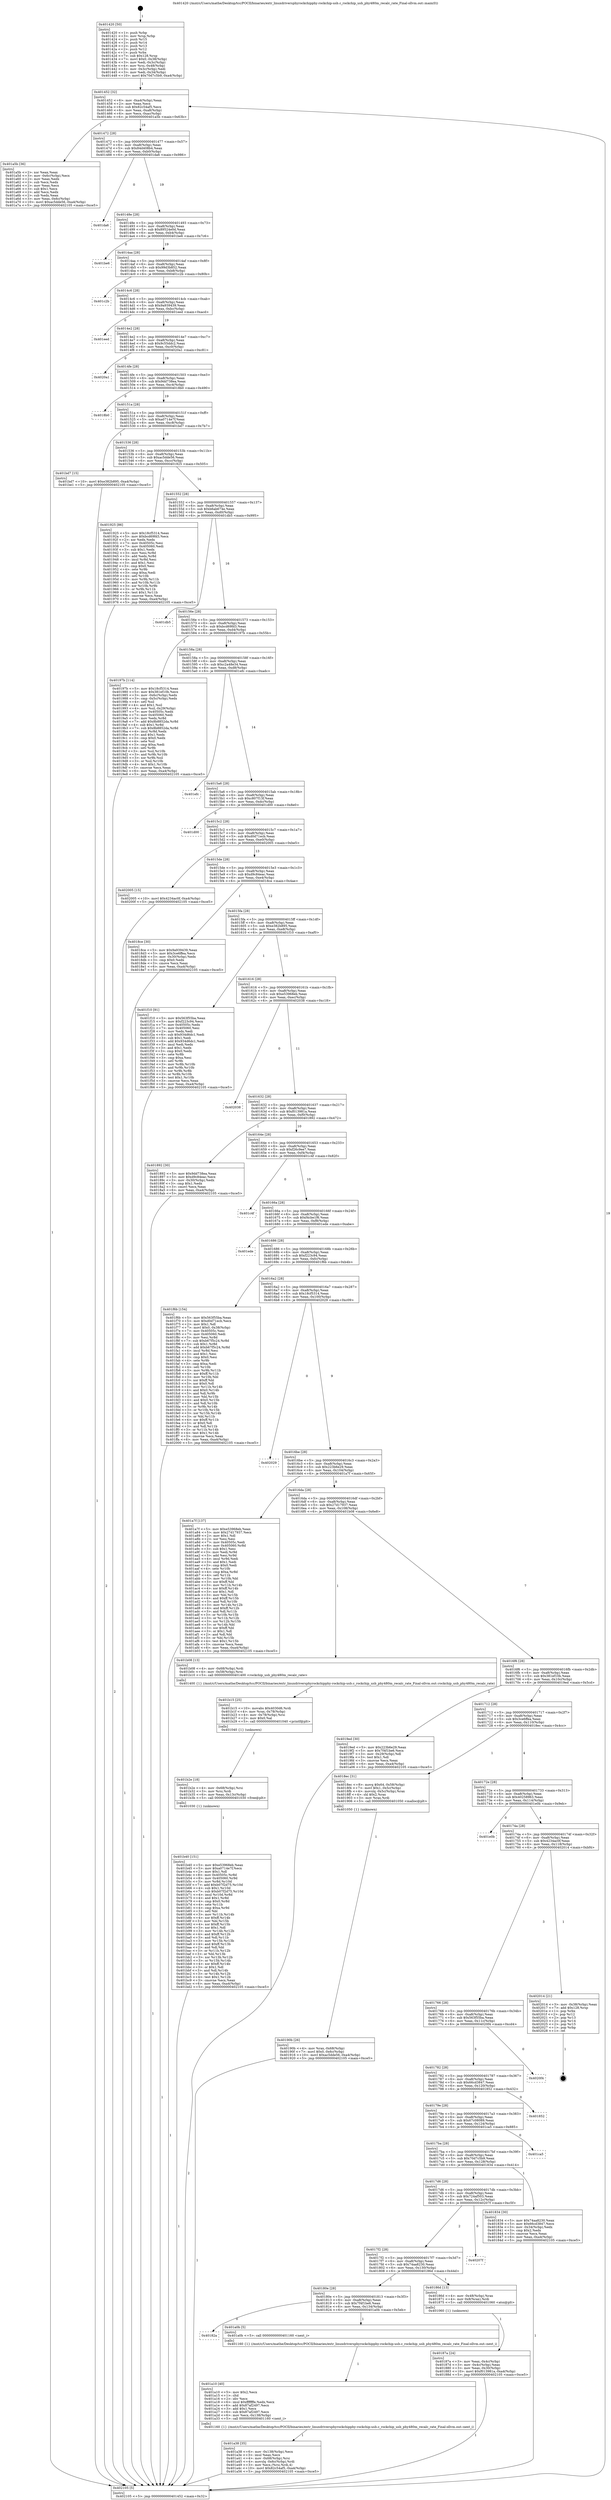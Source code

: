 digraph "0x401420" {
  label = "0x401420 (/mnt/c/Users/mathe/Desktop/tcc/POCII/binaries/extr_linuxdriversphyrockchipphy-rockchip-usb.c_rockchip_usb_phy480m_recalc_rate_Final-ollvm.out::main(0))"
  labelloc = "t"
  node[shape=record]

  Entry [label="",width=0.3,height=0.3,shape=circle,fillcolor=black,style=filled]
  "0x401452" [label="{
     0x401452 [32]\l
     | [instrs]\l
     &nbsp;&nbsp;0x401452 \<+6\>: mov -0xa4(%rbp),%eax\l
     &nbsp;&nbsp;0x401458 \<+2\>: mov %eax,%ecx\l
     &nbsp;&nbsp;0x40145a \<+6\>: sub $0x82c54af5,%ecx\l
     &nbsp;&nbsp;0x401460 \<+6\>: mov %eax,-0xa8(%rbp)\l
     &nbsp;&nbsp;0x401466 \<+6\>: mov %ecx,-0xac(%rbp)\l
     &nbsp;&nbsp;0x40146c \<+6\>: je 0000000000401a5b \<main+0x63b\>\l
  }"]
  "0x401a5b" [label="{
     0x401a5b [36]\l
     | [instrs]\l
     &nbsp;&nbsp;0x401a5b \<+2\>: xor %eax,%eax\l
     &nbsp;&nbsp;0x401a5d \<+3\>: mov -0x6c(%rbp),%ecx\l
     &nbsp;&nbsp;0x401a60 \<+2\>: mov %eax,%edx\l
     &nbsp;&nbsp;0x401a62 \<+2\>: sub %ecx,%edx\l
     &nbsp;&nbsp;0x401a64 \<+2\>: mov %eax,%ecx\l
     &nbsp;&nbsp;0x401a66 \<+3\>: sub $0x1,%ecx\l
     &nbsp;&nbsp;0x401a69 \<+2\>: add %ecx,%edx\l
     &nbsp;&nbsp;0x401a6b \<+2\>: sub %edx,%eax\l
     &nbsp;&nbsp;0x401a6d \<+3\>: mov %eax,-0x6c(%rbp)\l
     &nbsp;&nbsp;0x401a70 \<+10\>: movl $0xac5dde56,-0xa4(%rbp)\l
     &nbsp;&nbsp;0x401a7a \<+5\>: jmp 0000000000402105 \<main+0xce5\>\l
  }"]
  "0x401472" [label="{
     0x401472 [28]\l
     | [instrs]\l
     &nbsp;&nbsp;0x401472 \<+5\>: jmp 0000000000401477 \<main+0x57\>\l
     &nbsp;&nbsp;0x401477 \<+6\>: mov -0xa8(%rbp),%eax\l
     &nbsp;&nbsp;0x40147d \<+5\>: sub $0x84d408b4,%eax\l
     &nbsp;&nbsp;0x401482 \<+6\>: mov %eax,-0xb0(%rbp)\l
     &nbsp;&nbsp;0x401488 \<+6\>: je 0000000000401da6 \<main+0x986\>\l
  }"]
  Exit [label="",width=0.3,height=0.3,shape=circle,fillcolor=black,style=filled,peripheries=2]
  "0x401da6" [label="{
     0x401da6\l
  }", style=dashed]
  "0x40148e" [label="{
     0x40148e [28]\l
     | [instrs]\l
     &nbsp;&nbsp;0x40148e \<+5\>: jmp 0000000000401493 \<main+0x73\>\l
     &nbsp;&nbsp;0x401493 \<+6\>: mov -0xa8(%rbp),%eax\l
     &nbsp;&nbsp;0x401499 \<+5\>: sub $0x89524e0d,%eax\l
     &nbsp;&nbsp;0x40149e \<+6\>: mov %eax,-0xb4(%rbp)\l
     &nbsp;&nbsp;0x4014a4 \<+6\>: je 0000000000401be6 \<main+0x7c6\>\l
  }"]
  "0x401b40" [label="{
     0x401b40 [151]\l
     | [instrs]\l
     &nbsp;&nbsp;0x401b40 \<+5\>: mov $0xe53968eb,%eax\l
     &nbsp;&nbsp;0x401b45 \<+5\>: mov $0xa0714e7f,%ecx\l
     &nbsp;&nbsp;0x401b4a \<+2\>: mov $0x1,%dl\l
     &nbsp;&nbsp;0x401b4c \<+8\>: mov 0x40505c,%r8d\l
     &nbsp;&nbsp;0x401b54 \<+8\>: mov 0x405060,%r9d\l
     &nbsp;&nbsp;0x401b5c \<+3\>: mov %r8d,%r10d\l
     &nbsp;&nbsp;0x401b5f \<+7\>: add $0xb07f2d75,%r10d\l
     &nbsp;&nbsp;0x401b66 \<+4\>: sub $0x1,%r10d\l
     &nbsp;&nbsp;0x401b6a \<+7\>: sub $0xb07f2d75,%r10d\l
     &nbsp;&nbsp;0x401b71 \<+4\>: imul %r10d,%r8d\l
     &nbsp;&nbsp;0x401b75 \<+4\>: and $0x1,%r8d\l
     &nbsp;&nbsp;0x401b79 \<+4\>: cmp $0x0,%r8d\l
     &nbsp;&nbsp;0x401b7d \<+4\>: sete %r11b\l
     &nbsp;&nbsp;0x401b81 \<+4\>: cmp $0xa,%r9d\l
     &nbsp;&nbsp;0x401b85 \<+3\>: setl %bl\l
     &nbsp;&nbsp;0x401b88 \<+3\>: mov %r11b,%r14b\l
     &nbsp;&nbsp;0x401b8b \<+4\>: xor $0xff,%r14b\l
     &nbsp;&nbsp;0x401b8f \<+3\>: mov %bl,%r15b\l
     &nbsp;&nbsp;0x401b92 \<+4\>: xor $0xff,%r15b\l
     &nbsp;&nbsp;0x401b96 \<+3\>: xor $0x1,%dl\l
     &nbsp;&nbsp;0x401b99 \<+3\>: mov %r14b,%r12b\l
     &nbsp;&nbsp;0x401b9c \<+4\>: and $0xff,%r12b\l
     &nbsp;&nbsp;0x401ba0 \<+3\>: and %dl,%r11b\l
     &nbsp;&nbsp;0x401ba3 \<+3\>: mov %r15b,%r13b\l
     &nbsp;&nbsp;0x401ba6 \<+4\>: and $0xff,%r13b\l
     &nbsp;&nbsp;0x401baa \<+2\>: and %dl,%bl\l
     &nbsp;&nbsp;0x401bac \<+3\>: or %r11b,%r12b\l
     &nbsp;&nbsp;0x401baf \<+3\>: or %bl,%r13b\l
     &nbsp;&nbsp;0x401bb2 \<+3\>: xor %r13b,%r12b\l
     &nbsp;&nbsp;0x401bb5 \<+3\>: or %r15b,%r14b\l
     &nbsp;&nbsp;0x401bb8 \<+4\>: xor $0xff,%r14b\l
     &nbsp;&nbsp;0x401bbc \<+3\>: or $0x1,%dl\l
     &nbsp;&nbsp;0x401bbf \<+3\>: and %dl,%r14b\l
     &nbsp;&nbsp;0x401bc2 \<+3\>: or %r14b,%r12b\l
     &nbsp;&nbsp;0x401bc5 \<+4\>: test $0x1,%r12b\l
     &nbsp;&nbsp;0x401bc9 \<+3\>: cmovne %ecx,%eax\l
     &nbsp;&nbsp;0x401bcc \<+6\>: mov %eax,-0xa4(%rbp)\l
     &nbsp;&nbsp;0x401bd2 \<+5\>: jmp 0000000000402105 \<main+0xce5\>\l
  }"]
  "0x401be6" [label="{
     0x401be6\l
  }", style=dashed]
  "0x4014aa" [label="{
     0x4014aa [28]\l
     | [instrs]\l
     &nbsp;&nbsp;0x4014aa \<+5\>: jmp 00000000004014af \<main+0x8f\>\l
     &nbsp;&nbsp;0x4014af \<+6\>: mov -0xa8(%rbp),%eax\l
     &nbsp;&nbsp;0x4014b5 \<+5\>: sub $0x99d3b852,%eax\l
     &nbsp;&nbsp;0x4014ba \<+6\>: mov %eax,-0xb8(%rbp)\l
     &nbsp;&nbsp;0x4014c0 \<+6\>: je 0000000000401c2b \<main+0x80b\>\l
  }"]
  "0x401b2e" [label="{
     0x401b2e [18]\l
     | [instrs]\l
     &nbsp;&nbsp;0x401b2e \<+4\>: mov -0x68(%rbp),%rsi\l
     &nbsp;&nbsp;0x401b32 \<+3\>: mov %rsi,%rdi\l
     &nbsp;&nbsp;0x401b35 \<+6\>: mov %eax,-0x13c(%rbp)\l
     &nbsp;&nbsp;0x401b3b \<+5\>: call 0000000000401030 \<free@plt\>\l
     | [calls]\l
     &nbsp;&nbsp;0x401030 \{1\} (unknown)\l
  }"]
  "0x401c2b" [label="{
     0x401c2b\l
  }", style=dashed]
  "0x4014c6" [label="{
     0x4014c6 [28]\l
     | [instrs]\l
     &nbsp;&nbsp;0x4014c6 \<+5\>: jmp 00000000004014cb \<main+0xab\>\l
     &nbsp;&nbsp;0x4014cb \<+6\>: mov -0xa8(%rbp),%eax\l
     &nbsp;&nbsp;0x4014d1 \<+5\>: sub $0x9a939439,%eax\l
     &nbsp;&nbsp;0x4014d6 \<+6\>: mov %eax,-0xbc(%rbp)\l
     &nbsp;&nbsp;0x4014dc \<+6\>: je 0000000000401eed \<main+0xacd\>\l
  }"]
  "0x401b15" [label="{
     0x401b15 [25]\l
     | [instrs]\l
     &nbsp;&nbsp;0x401b15 \<+10\>: movabs $0x4030d6,%rdi\l
     &nbsp;&nbsp;0x401b1f \<+4\>: mov %rax,-0x78(%rbp)\l
     &nbsp;&nbsp;0x401b23 \<+4\>: mov -0x78(%rbp),%rsi\l
     &nbsp;&nbsp;0x401b27 \<+2\>: mov $0x0,%al\l
     &nbsp;&nbsp;0x401b29 \<+5\>: call 0000000000401040 \<printf@plt\>\l
     | [calls]\l
     &nbsp;&nbsp;0x401040 \{1\} (unknown)\l
  }"]
  "0x401eed" [label="{
     0x401eed\l
  }", style=dashed]
  "0x4014e2" [label="{
     0x4014e2 [28]\l
     | [instrs]\l
     &nbsp;&nbsp;0x4014e2 \<+5\>: jmp 00000000004014e7 \<main+0xc7\>\l
     &nbsp;&nbsp;0x4014e7 \<+6\>: mov -0xa8(%rbp),%eax\l
     &nbsp;&nbsp;0x4014ed \<+5\>: sub $0x9c55ddc2,%eax\l
     &nbsp;&nbsp;0x4014f2 \<+6\>: mov %eax,-0xc0(%rbp)\l
     &nbsp;&nbsp;0x4014f8 \<+6\>: je 00000000004020a1 \<main+0xc81\>\l
  }"]
  "0x401a38" [label="{
     0x401a38 [35]\l
     | [instrs]\l
     &nbsp;&nbsp;0x401a38 \<+6\>: mov -0x138(%rbp),%ecx\l
     &nbsp;&nbsp;0x401a3e \<+3\>: imul %eax,%ecx\l
     &nbsp;&nbsp;0x401a41 \<+4\>: mov -0x68(%rbp),%rsi\l
     &nbsp;&nbsp;0x401a45 \<+4\>: movslq -0x6c(%rbp),%rdi\l
     &nbsp;&nbsp;0x401a49 \<+3\>: mov %ecx,(%rsi,%rdi,4)\l
     &nbsp;&nbsp;0x401a4c \<+10\>: movl $0x82c54af5,-0xa4(%rbp)\l
     &nbsp;&nbsp;0x401a56 \<+5\>: jmp 0000000000402105 \<main+0xce5\>\l
  }"]
  "0x4020a1" [label="{
     0x4020a1\l
  }", style=dashed]
  "0x4014fe" [label="{
     0x4014fe [28]\l
     | [instrs]\l
     &nbsp;&nbsp;0x4014fe \<+5\>: jmp 0000000000401503 \<main+0xe3\>\l
     &nbsp;&nbsp;0x401503 \<+6\>: mov -0xa8(%rbp),%eax\l
     &nbsp;&nbsp;0x401509 \<+5\>: sub $0x9dd738ea,%eax\l
     &nbsp;&nbsp;0x40150e \<+6\>: mov %eax,-0xc4(%rbp)\l
     &nbsp;&nbsp;0x401514 \<+6\>: je 00000000004018b0 \<main+0x490\>\l
  }"]
  "0x401a10" [label="{
     0x401a10 [40]\l
     | [instrs]\l
     &nbsp;&nbsp;0x401a10 \<+5\>: mov $0x2,%ecx\l
     &nbsp;&nbsp;0x401a15 \<+1\>: cltd\l
     &nbsp;&nbsp;0x401a16 \<+2\>: idiv %ecx\l
     &nbsp;&nbsp;0x401a18 \<+6\>: imul $0xfffffffe,%edx,%ecx\l
     &nbsp;&nbsp;0x401a1e \<+6\>: add $0x87af2497,%ecx\l
     &nbsp;&nbsp;0x401a24 \<+3\>: add $0x1,%ecx\l
     &nbsp;&nbsp;0x401a27 \<+6\>: sub $0x87af2497,%ecx\l
     &nbsp;&nbsp;0x401a2d \<+6\>: mov %ecx,-0x138(%rbp)\l
     &nbsp;&nbsp;0x401a33 \<+5\>: call 0000000000401160 \<next_i\>\l
     | [calls]\l
     &nbsp;&nbsp;0x401160 \{1\} (/mnt/c/Users/mathe/Desktop/tcc/POCII/binaries/extr_linuxdriversphyrockchipphy-rockchip-usb.c_rockchip_usb_phy480m_recalc_rate_Final-ollvm.out::next_i)\l
  }"]
  "0x4018b0" [label="{
     0x4018b0\l
  }", style=dashed]
  "0x40151a" [label="{
     0x40151a [28]\l
     | [instrs]\l
     &nbsp;&nbsp;0x40151a \<+5\>: jmp 000000000040151f \<main+0xff\>\l
     &nbsp;&nbsp;0x40151f \<+6\>: mov -0xa8(%rbp),%eax\l
     &nbsp;&nbsp;0x401525 \<+5\>: sub $0xa0714e7f,%eax\l
     &nbsp;&nbsp;0x40152a \<+6\>: mov %eax,-0xc8(%rbp)\l
     &nbsp;&nbsp;0x401530 \<+6\>: je 0000000000401bd7 \<main+0x7b7\>\l
  }"]
  "0x40182a" [label="{
     0x40182a\l
  }", style=dashed]
  "0x401bd7" [label="{
     0x401bd7 [15]\l
     | [instrs]\l
     &nbsp;&nbsp;0x401bd7 \<+10\>: movl $0xe382b895,-0xa4(%rbp)\l
     &nbsp;&nbsp;0x401be1 \<+5\>: jmp 0000000000402105 \<main+0xce5\>\l
  }"]
  "0x401536" [label="{
     0x401536 [28]\l
     | [instrs]\l
     &nbsp;&nbsp;0x401536 \<+5\>: jmp 000000000040153b \<main+0x11b\>\l
     &nbsp;&nbsp;0x40153b \<+6\>: mov -0xa8(%rbp),%eax\l
     &nbsp;&nbsp;0x401541 \<+5\>: sub $0xac5dde56,%eax\l
     &nbsp;&nbsp;0x401546 \<+6\>: mov %eax,-0xcc(%rbp)\l
     &nbsp;&nbsp;0x40154c \<+6\>: je 0000000000401925 \<main+0x505\>\l
  }"]
  "0x401a0b" [label="{
     0x401a0b [5]\l
     | [instrs]\l
     &nbsp;&nbsp;0x401a0b \<+5\>: call 0000000000401160 \<next_i\>\l
     | [calls]\l
     &nbsp;&nbsp;0x401160 \{1\} (/mnt/c/Users/mathe/Desktop/tcc/POCII/binaries/extr_linuxdriversphyrockchipphy-rockchip-usb.c_rockchip_usb_phy480m_recalc_rate_Final-ollvm.out::next_i)\l
  }"]
  "0x401925" [label="{
     0x401925 [86]\l
     | [instrs]\l
     &nbsp;&nbsp;0x401925 \<+5\>: mov $0x18cf5314,%eax\l
     &nbsp;&nbsp;0x40192a \<+5\>: mov $0xbcd69fd3,%ecx\l
     &nbsp;&nbsp;0x40192f \<+2\>: xor %edx,%edx\l
     &nbsp;&nbsp;0x401931 \<+7\>: mov 0x40505c,%esi\l
     &nbsp;&nbsp;0x401938 \<+7\>: mov 0x405060,%edi\l
     &nbsp;&nbsp;0x40193f \<+3\>: sub $0x1,%edx\l
     &nbsp;&nbsp;0x401942 \<+3\>: mov %esi,%r8d\l
     &nbsp;&nbsp;0x401945 \<+3\>: add %edx,%r8d\l
     &nbsp;&nbsp;0x401948 \<+4\>: imul %r8d,%esi\l
     &nbsp;&nbsp;0x40194c \<+3\>: and $0x1,%esi\l
     &nbsp;&nbsp;0x40194f \<+3\>: cmp $0x0,%esi\l
     &nbsp;&nbsp;0x401952 \<+4\>: sete %r9b\l
     &nbsp;&nbsp;0x401956 \<+3\>: cmp $0xa,%edi\l
     &nbsp;&nbsp;0x401959 \<+4\>: setl %r10b\l
     &nbsp;&nbsp;0x40195d \<+3\>: mov %r9b,%r11b\l
     &nbsp;&nbsp;0x401960 \<+3\>: and %r10b,%r11b\l
     &nbsp;&nbsp;0x401963 \<+3\>: xor %r10b,%r9b\l
     &nbsp;&nbsp;0x401966 \<+3\>: or %r9b,%r11b\l
     &nbsp;&nbsp;0x401969 \<+4\>: test $0x1,%r11b\l
     &nbsp;&nbsp;0x40196d \<+3\>: cmovne %ecx,%eax\l
     &nbsp;&nbsp;0x401970 \<+6\>: mov %eax,-0xa4(%rbp)\l
     &nbsp;&nbsp;0x401976 \<+5\>: jmp 0000000000402105 \<main+0xce5\>\l
  }"]
  "0x401552" [label="{
     0x401552 [28]\l
     | [instrs]\l
     &nbsp;&nbsp;0x401552 \<+5\>: jmp 0000000000401557 \<main+0x137\>\l
     &nbsp;&nbsp;0x401557 \<+6\>: mov -0xa8(%rbp),%eax\l
     &nbsp;&nbsp;0x40155d \<+5\>: sub $0xb6ab674e,%eax\l
     &nbsp;&nbsp;0x401562 \<+6\>: mov %eax,-0xd0(%rbp)\l
     &nbsp;&nbsp;0x401568 \<+6\>: je 0000000000401db5 \<main+0x995\>\l
  }"]
  "0x40190b" [label="{
     0x40190b [26]\l
     | [instrs]\l
     &nbsp;&nbsp;0x40190b \<+4\>: mov %rax,-0x68(%rbp)\l
     &nbsp;&nbsp;0x40190f \<+7\>: movl $0x0,-0x6c(%rbp)\l
     &nbsp;&nbsp;0x401916 \<+10\>: movl $0xac5dde56,-0xa4(%rbp)\l
     &nbsp;&nbsp;0x401920 \<+5\>: jmp 0000000000402105 \<main+0xce5\>\l
  }"]
  "0x401db5" [label="{
     0x401db5\l
  }", style=dashed]
  "0x40156e" [label="{
     0x40156e [28]\l
     | [instrs]\l
     &nbsp;&nbsp;0x40156e \<+5\>: jmp 0000000000401573 \<main+0x153\>\l
     &nbsp;&nbsp;0x401573 \<+6\>: mov -0xa8(%rbp),%eax\l
     &nbsp;&nbsp;0x401579 \<+5\>: sub $0xbcd69fd3,%eax\l
     &nbsp;&nbsp;0x40157e \<+6\>: mov %eax,-0xd4(%rbp)\l
     &nbsp;&nbsp;0x401584 \<+6\>: je 000000000040197b \<main+0x55b\>\l
  }"]
  "0x40187a" [label="{
     0x40187a [24]\l
     | [instrs]\l
     &nbsp;&nbsp;0x40187a \<+3\>: mov %eax,-0x4c(%rbp)\l
     &nbsp;&nbsp;0x40187d \<+3\>: mov -0x4c(%rbp),%eax\l
     &nbsp;&nbsp;0x401880 \<+3\>: mov %eax,-0x30(%rbp)\l
     &nbsp;&nbsp;0x401883 \<+10\>: movl $0xf013981a,-0xa4(%rbp)\l
     &nbsp;&nbsp;0x40188d \<+5\>: jmp 0000000000402105 \<main+0xce5\>\l
  }"]
  "0x40197b" [label="{
     0x40197b [114]\l
     | [instrs]\l
     &nbsp;&nbsp;0x40197b \<+5\>: mov $0x18cf5314,%eax\l
     &nbsp;&nbsp;0x401980 \<+5\>: mov $0x381ef10b,%ecx\l
     &nbsp;&nbsp;0x401985 \<+3\>: mov -0x6c(%rbp),%edx\l
     &nbsp;&nbsp;0x401988 \<+3\>: cmp -0x5c(%rbp),%edx\l
     &nbsp;&nbsp;0x40198b \<+4\>: setl %sil\l
     &nbsp;&nbsp;0x40198f \<+4\>: and $0x1,%sil\l
     &nbsp;&nbsp;0x401993 \<+4\>: mov %sil,-0x29(%rbp)\l
     &nbsp;&nbsp;0x401997 \<+7\>: mov 0x40505c,%edx\l
     &nbsp;&nbsp;0x40199e \<+7\>: mov 0x405060,%edi\l
     &nbsp;&nbsp;0x4019a5 \<+3\>: mov %edx,%r8d\l
     &nbsp;&nbsp;0x4019a8 \<+7\>: add $0x8b8852da,%r8d\l
     &nbsp;&nbsp;0x4019af \<+4\>: sub $0x1,%r8d\l
     &nbsp;&nbsp;0x4019b3 \<+7\>: sub $0x8b8852da,%r8d\l
     &nbsp;&nbsp;0x4019ba \<+4\>: imul %r8d,%edx\l
     &nbsp;&nbsp;0x4019be \<+3\>: and $0x1,%edx\l
     &nbsp;&nbsp;0x4019c1 \<+3\>: cmp $0x0,%edx\l
     &nbsp;&nbsp;0x4019c4 \<+4\>: sete %sil\l
     &nbsp;&nbsp;0x4019c8 \<+3\>: cmp $0xa,%edi\l
     &nbsp;&nbsp;0x4019cb \<+4\>: setl %r9b\l
     &nbsp;&nbsp;0x4019cf \<+3\>: mov %sil,%r10b\l
     &nbsp;&nbsp;0x4019d2 \<+3\>: and %r9b,%r10b\l
     &nbsp;&nbsp;0x4019d5 \<+3\>: xor %r9b,%sil\l
     &nbsp;&nbsp;0x4019d8 \<+3\>: or %sil,%r10b\l
     &nbsp;&nbsp;0x4019db \<+4\>: test $0x1,%r10b\l
     &nbsp;&nbsp;0x4019df \<+3\>: cmovne %ecx,%eax\l
     &nbsp;&nbsp;0x4019e2 \<+6\>: mov %eax,-0xa4(%rbp)\l
     &nbsp;&nbsp;0x4019e8 \<+5\>: jmp 0000000000402105 \<main+0xce5\>\l
  }"]
  "0x40158a" [label="{
     0x40158a [28]\l
     | [instrs]\l
     &nbsp;&nbsp;0x40158a \<+5\>: jmp 000000000040158f \<main+0x16f\>\l
     &nbsp;&nbsp;0x40158f \<+6\>: mov -0xa8(%rbp),%eax\l
     &nbsp;&nbsp;0x401595 \<+5\>: sub $0xc2a48e34,%eax\l
     &nbsp;&nbsp;0x40159a \<+6\>: mov %eax,-0xd8(%rbp)\l
     &nbsp;&nbsp;0x4015a0 \<+6\>: je 0000000000401efc \<main+0xadc\>\l
  }"]
  "0x40180e" [label="{
     0x40180e [28]\l
     | [instrs]\l
     &nbsp;&nbsp;0x40180e \<+5\>: jmp 0000000000401813 \<main+0x3f3\>\l
     &nbsp;&nbsp;0x401813 \<+6\>: mov -0xa8(%rbp),%eax\l
     &nbsp;&nbsp;0x401819 \<+5\>: sub $0x7f4f1be6,%eax\l
     &nbsp;&nbsp;0x40181e \<+6\>: mov %eax,-0x134(%rbp)\l
     &nbsp;&nbsp;0x401824 \<+6\>: je 0000000000401a0b \<main+0x5eb\>\l
  }"]
  "0x401efc" [label="{
     0x401efc\l
  }", style=dashed]
  "0x4015a6" [label="{
     0x4015a6 [28]\l
     | [instrs]\l
     &nbsp;&nbsp;0x4015a6 \<+5\>: jmp 00000000004015ab \<main+0x18b\>\l
     &nbsp;&nbsp;0x4015ab \<+6\>: mov -0xa8(%rbp),%eax\l
     &nbsp;&nbsp;0x4015b1 \<+5\>: sub $0xc807f13f,%eax\l
     &nbsp;&nbsp;0x4015b6 \<+6\>: mov %eax,-0xdc(%rbp)\l
     &nbsp;&nbsp;0x4015bc \<+6\>: je 0000000000401d00 \<main+0x8e0\>\l
  }"]
  "0x40186d" [label="{
     0x40186d [13]\l
     | [instrs]\l
     &nbsp;&nbsp;0x40186d \<+4\>: mov -0x48(%rbp),%rax\l
     &nbsp;&nbsp;0x401871 \<+4\>: mov 0x8(%rax),%rdi\l
     &nbsp;&nbsp;0x401875 \<+5\>: call 0000000000401060 \<atoi@plt\>\l
     | [calls]\l
     &nbsp;&nbsp;0x401060 \{1\} (unknown)\l
  }"]
  "0x401d00" [label="{
     0x401d00\l
  }", style=dashed]
  "0x4015c2" [label="{
     0x4015c2 [28]\l
     | [instrs]\l
     &nbsp;&nbsp;0x4015c2 \<+5\>: jmp 00000000004015c7 \<main+0x1a7\>\l
     &nbsp;&nbsp;0x4015c7 \<+6\>: mov -0xa8(%rbp),%eax\l
     &nbsp;&nbsp;0x4015cd \<+5\>: sub $0xd0d71ecb,%eax\l
     &nbsp;&nbsp;0x4015d2 \<+6\>: mov %eax,-0xe0(%rbp)\l
     &nbsp;&nbsp;0x4015d8 \<+6\>: je 0000000000402005 \<main+0xbe5\>\l
  }"]
  "0x4017f2" [label="{
     0x4017f2 [28]\l
     | [instrs]\l
     &nbsp;&nbsp;0x4017f2 \<+5\>: jmp 00000000004017f7 \<main+0x3d7\>\l
     &nbsp;&nbsp;0x4017f7 \<+6\>: mov -0xa8(%rbp),%eax\l
     &nbsp;&nbsp;0x4017fd \<+5\>: sub $0x74aa8230,%eax\l
     &nbsp;&nbsp;0x401802 \<+6\>: mov %eax,-0x130(%rbp)\l
     &nbsp;&nbsp;0x401808 \<+6\>: je 000000000040186d \<main+0x44d\>\l
  }"]
  "0x402005" [label="{
     0x402005 [15]\l
     | [instrs]\l
     &nbsp;&nbsp;0x402005 \<+10\>: movl $0x4234ac0f,-0xa4(%rbp)\l
     &nbsp;&nbsp;0x40200f \<+5\>: jmp 0000000000402105 \<main+0xce5\>\l
  }"]
  "0x4015de" [label="{
     0x4015de [28]\l
     | [instrs]\l
     &nbsp;&nbsp;0x4015de \<+5\>: jmp 00000000004015e3 \<main+0x1c3\>\l
     &nbsp;&nbsp;0x4015e3 \<+6\>: mov -0xa8(%rbp),%eax\l
     &nbsp;&nbsp;0x4015e9 \<+5\>: sub $0xd9c84eac,%eax\l
     &nbsp;&nbsp;0x4015ee \<+6\>: mov %eax,-0xe4(%rbp)\l
     &nbsp;&nbsp;0x4015f4 \<+6\>: je 00000000004018ce \<main+0x4ae\>\l
  }"]
  "0x40207f" [label="{
     0x40207f\l
  }", style=dashed]
  "0x4018ce" [label="{
     0x4018ce [30]\l
     | [instrs]\l
     &nbsp;&nbsp;0x4018ce \<+5\>: mov $0x9a939439,%eax\l
     &nbsp;&nbsp;0x4018d3 \<+5\>: mov $0x3ce6ffea,%ecx\l
     &nbsp;&nbsp;0x4018d8 \<+3\>: mov -0x30(%rbp),%edx\l
     &nbsp;&nbsp;0x4018db \<+3\>: cmp $0x0,%edx\l
     &nbsp;&nbsp;0x4018de \<+3\>: cmove %ecx,%eax\l
     &nbsp;&nbsp;0x4018e1 \<+6\>: mov %eax,-0xa4(%rbp)\l
     &nbsp;&nbsp;0x4018e7 \<+5\>: jmp 0000000000402105 \<main+0xce5\>\l
  }"]
  "0x4015fa" [label="{
     0x4015fa [28]\l
     | [instrs]\l
     &nbsp;&nbsp;0x4015fa \<+5\>: jmp 00000000004015ff \<main+0x1df\>\l
     &nbsp;&nbsp;0x4015ff \<+6\>: mov -0xa8(%rbp),%eax\l
     &nbsp;&nbsp;0x401605 \<+5\>: sub $0xe382b895,%eax\l
     &nbsp;&nbsp;0x40160a \<+6\>: mov %eax,-0xe8(%rbp)\l
     &nbsp;&nbsp;0x401610 \<+6\>: je 0000000000401f10 \<main+0xaf0\>\l
  }"]
  "0x401420" [label="{
     0x401420 [50]\l
     | [instrs]\l
     &nbsp;&nbsp;0x401420 \<+1\>: push %rbp\l
     &nbsp;&nbsp;0x401421 \<+3\>: mov %rsp,%rbp\l
     &nbsp;&nbsp;0x401424 \<+2\>: push %r15\l
     &nbsp;&nbsp;0x401426 \<+2\>: push %r14\l
     &nbsp;&nbsp;0x401428 \<+2\>: push %r13\l
     &nbsp;&nbsp;0x40142a \<+2\>: push %r12\l
     &nbsp;&nbsp;0x40142c \<+1\>: push %rbx\l
     &nbsp;&nbsp;0x40142d \<+7\>: sub $0x128,%rsp\l
     &nbsp;&nbsp;0x401434 \<+7\>: movl $0x0,-0x38(%rbp)\l
     &nbsp;&nbsp;0x40143b \<+3\>: mov %edi,-0x3c(%rbp)\l
     &nbsp;&nbsp;0x40143e \<+4\>: mov %rsi,-0x48(%rbp)\l
     &nbsp;&nbsp;0x401442 \<+3\>: mov -0x3c(%rbp),%edi\l
     &nbsp;&nbsp;0x401445 \<+3\>: mov %edi,-0x34(%rbp)\l
     &nbsp;&nbsp;0x401448 \<+10\>: movl $0x70d7c5b9,-0xa4(%rbp)\l
  }"]
  "0x401f10" [label="{
     0x401f10 [91]\l
     | [instrs]\l
     &nbsp;&nbsp;0x401f10 \<+5\>: mov $0x563f55ba,%eax\l
     &nbsp;&nbsp;0x401f15 \<+5\>: mov $0xf223c94,%ecx\l
     &nbsp;&nbsp;0x401f1a \<+7\>: mov 0x40505c,%edx\l
     &nbsp;&nbsp;0x401f21 \<+7\>: mov 0x405060,%esi\l
     &nbsp;&nbsp;0x401f28 \<+2\>: mov %edx,%edi\l
     &nbsp;&nbsp;0x401f2a \<+6\>: sub $0x934d6dc1,%edi\l
     &nbsp;&nbsp;0x401f30 \<+3\>: sub $0x1,%edi\l
     &nbsp;&nbsp;0x401f33 \<+6\>: add $0x934d6dc1,%edi\l
     &nbsp;&nbsp;0x401f39 \<+3\>: imul %edi,%edx\l
     &nbsp;&nbsp;0x401f3c \<+3\>: and $0x1,%edx\l
     &nbsp;&nbsp;0x401f3f \<+3\>: cmp $0x0,%edx\l
     &nbsp;&nbsp;0x401f42 \<+4\>: sete %r8b\l
     &nbsp;&nbsp;0x401f46 \<+3\>: cmp $0xa,%esi\l
     &nbsp;&nbsp;0x401f49 \<+4\>: setl %r9b\l
     &nbsp;&nbsp;0x401f4d \<+3\>: mov %r8b,%r10b\l
     &nbsp;&nbsp;0x401f50 \<+3\>: and %r9b,%r10b\l
     &nbsp;&nbsp;0x401f53 \<+3\>: xor %r9b,%r8b\l
     &nbsp;&nbsp;0x401f56 \<+3\>: or %r8b,%r10b\l
     &nbsp;&nbsp;0x401f59 \<+4\>: test $0x1,%r10b\l
     &nbsp;&nbsp;0x401f5d \<+3\>: cmovne %ecx,%eax\l
     &nbsp;&nbsp;0x401f60 \<+6\>: mov %eax,-0xa4(%rbp)\l
     &nbsp;&nbsp;0x401f66 \<+5\>: jmp 0000000000402105 \<main+0xce5\>\l
  }"]
  "0x401616" [label="{
     0x401616 [28]\l
     | [instrs]\l
     &nbsp;&nbsp;0x401616 \<+5\>: jmp 000000000040161b \<main+0x1fb\>\l
     &nbsp;&nbsp;0x40161b \<+6\>: mov -0xa8(%rbp),%eax\l
     &nbsp;&nbsp;0x401621 \<+5\>: sub $0xe53968eb,%eax\l
     &nbsp;&nbsp;0x401626 \<+6\>: mov %eax,-0xec(%rbp)\l
     &nbsp;&nbsp;0x40162c \<+6\>: je 0000000000402038 \<main+0xc18\>\l
  }"]
  "0x402105" [label="{
     0x402105 [5]\l
     | [instrs]\l
     &nbsp;&nbsp;0x402105 \<+5\>: jmp 0000000000401452 \<main+0x32\>\l
  }"]
  "0x402038" [label="{
     0x402038\l
  }", style=dashed]
  "0x401632" [label="{
     0x401632 [28]\l
     | [instrs]\l
     &nbsp;&nbsp;0x401632 \<+5\>: jmp 0000000000401637 \<main+0x217\>\l
     &nbsp;&nbsp;0x401637 \<+6\>: mov -0xa8(%rbp),%eax\l
     &nbsp;&nbsp;0x40163d \<+5\>: sub $0xf013981a,%eax\l
     &nbsp;&nbsp;0x401642 \<+6\>: mov %eax,-0xf0(%rbp)\l
     &nbsp;&nbsp;0x401648 \<+6\>: je 0000000000401892 \<main+0x472\>\l
  }"]
  "0x4017d6" [label="{
     0x4017d6 [28]\l
     | [instrs]\l
     &nbsp;&nbsp;0x4017d6 \<+5\>: jmp 00000000004017db \<main+0x3bb\>\l
     &nbsp;&nbsp;0x4017db \<+6\>: mov -0xa8(%rbp),%eax\l
     &nbsp;&nbsp;0x4017e1 \<+5\>: sub $0x724af503,%eax\l
     &nbsp;&nbsp;0x4017e6 \<+6\>: mov %eax,-0x12c(%rbp)\l
     &nbsp;&nbsp;0x4017ec \<+6\>: je 000000000040207f \<main+0xc5f\>\l
  }"]
  "0x401892" [label="{
     0x401892 [30]\l
     | [instrs]\l
     &nbsp;&nbsp;0x401892 \<+5\>: mov $0x9dd738ea,%eax\l
     &nbsp;&nbsp;0x401897 \<+5\>: mov $0xd9c84eac,%ecx\l
     &nbsp;&nbsp;0x40189c \<+3\>: mov -0x30(%rbp),%edx\l
     &nbsp;&nbsp;0x40189f \<+3\>: cmp $0x1,%edx\l
     &nbsp;&nbsp;0x4018a2 \<+3\>: cmovl %ecx,%eax\l
     &nbsp;&nbsp;0x4018a5 \<+6\>: mov %eax,-0xa4(%rbp)\l
     &nbsp;&nbsp;0x4018ab \<+5\>: jmp 0000000000402105 \<main+0xce5\>\l
  }"]
  "0x40164e" [label="{
     0x40164e [28]\l
     | [instrs]\l
     &nbsp;&nbsp;0x40164e \<+5\>: jmp 0000000000401653 \<main+0x233\>\l
     &nbsp;&nbsp;0x401653 \<+6\>: mov -0xa8(%rbp),%eax\l
     &nbsp;&nbsp;0x401659 \<+5\>: sub $0xf26c9ee7,%eax\l
     &nbsp;&nbsp;0x40165e \<+6\>: mov %eax,-0xf4(%rbp)\l
     &nbsp;&nbsp;0x401664 \<+6\>: je 0000000000401c4f \<main+0x82f\>\l
  }"]
  "0x401834" [label="{
     0x401834 [30]\l
     | [instrs]\l
     &nbsp;&nbsp;0x401834 \<+5\>: mov $0x74aa8230,%eax\l
     &nbsp;&nbsp;0x401839 \<+5\>: mov $0x66cd3847,%ecx\l
     &nbsp;&nbsp;0x40183e \<+3\>: mov -0x34(%rbp),%edx\l
     &nbsp;&nbsp;0x401841 \<+3\>: cmp $0x2,%edx\l
     &nbsp;&nbsp;0x401844 \<+3\>: cmovne %ecx,%eax\l
     &nbsp;&nbsp;0x401847 \<+6\>: mov %eax,-0xa4(%rbp)\l
     &nbsp;&nbsp;0x40184d \<+5\>: jmp 0000000000402105 \<main+0xce5\>\l
  }"]
  "0x401c4f" [label="{
     0x401c4f\l
  }", style=dashed]
  "0x40166a" [label="{
     0x40166a [28]\l
     | [instrs]\l
     &nbsp;&nbsp;0x40166a \<+5\>: jmp 000000000040166f \<main+0x24f\>\l
     &nbsp;&nbsp;0x40166f \<+6\>: mov -0xa8(%rbp),%eax\l
     &nbsp;&nbsp;0x401675 \<+5\>: sub $0xf4cbe1f6,%eax\l
     &nbsp;&nbsp;0x40167a \<+6\>: mov %eax,-0xf8(%rbp)\l
     &nbsp;&nbsp;0x401680 \<+6\>: je 0000000000401ede \<main+0xabe\>\l
  }"]
  "0x4017ba" [label="{
     0x4017ba [28]\l
     | [instrs]\l
     &nbsp;&nbsp;0x4017ba \<+5\>: jmp 00000000004017bf \<main+0x39f\>\l
     &nbsp;&nbsp;0x4017bf \<+6\>: mov -0xa8(%rbp),%eax\l
     &nbsp;&nbsp;0x4017c5 \<+5\>: sub $0x70d7c5b9,%eax\l
     &nbsp;&nbsp;0x4017ca \<+6\>: mov %eax,-0x128(%rbp)\l
     &nbsp;&nbsp;0x4017d0 \<+6\>: je 0000000000401834 \<main+0x414\>\l
  }"]
  "0x401ede" [label="{
     0x401ede\l
  }", style=dashed]
  "0x401686" [label="{
     0x401686 [28]\l
     | [instrs]\l
     &nbsp;&nbsp;0x401686 \<+5\>: jmp 000000000040168b \<main+0x26b\>\l
     &nbsp;&nbsp;0x40168b \<+6\>: mov -0xa8(%rbp),%eax\l
     &nbsp;&nbsp;0x401691 \<+5\>: sub $0xf223c94,%eax\l
     &nbsp;&nbsp;0x401696 \<+6\>: mov %eax,-0xfc(%rbp)\l
     &nbsp;&nbsp;0x40169c \<+6\>: je 0000000000401f6b \<main+0xb4b\>\l
  }"]
  "0x401ca5" [label="{
     0x401ca5\l
  }", style=dashed]
  "0x401f6b" [label="{
     0x401f6b [154]\l
     | [instrs]\l
     &nbsp;&nbsp;0x401f6b \<+5\>: mov $0x563f55ba,%eax\l
     &nbsp;&nbsp;0x401f70 \<+5\>: mov $0xd0d71ecb,%ecx\l
     &nbsp;&nbsp;0x401f75 \<+2\>: mov $0x1,%dl\l
     &nbsp;&nbsp;0x401f77 \<+7\>: movl $0x0,-0x38(%rbp)\l
     &nbsp;&nbsp;0x401f7e \<+7\>: mov 0x40505c,%esi\l
     &nbsp;&nbsp;0x401f85 \<+7\>: mov 0x405060,%edi\l
     &nbsp;&nbsp;0x401f8c \<+3\>: mov %esi,%r8d\l
     &nbsp;&nbsp;0x401f8f \<+7\>: sub $0xb67f5c24,%r8d\l
     &nbsp;&nbsp;0x401f96 \<+4\>: sub $0x1,%r8d\l
     &nbsp;&nbsp;0x401f9a \<+7\>: add $0xb67f5c24,%r8d\l
     &nbsp;&nbsp;0x401fa1 \<+4\>: imul %r8d,%esi\l
     &nbsp;&nbsp;0x401fa5 \<+3\>: and $0x1,%esi\l
     &nbsp;&nbsp;0x401fa8 \<+3\>: cmp $0x0,%esi\l
     &nbsp;&nbsp;0x401fab \<+4\>: sete %r9b\l
     &nbsp;&nbsp;0x401faf \<+3\>: cmp $0xa,%edi\l
     &nbsp;&nbsp;0x401fb2 \<+4\>: setl %r10b\l
     &nbsp;&nbsp;0x401fb6 \<+3\>: mov %r9b,%r11b\l
     &nbsp;&nbsp;0x401fb9 \<+4\>: xor $0xff,%r11b\l
     &nbsp;&nbsp;0x401fbd \<+3\>: mov %r10b,%bl\l
     &nbsp;&nbsp;0x401fc0 \<+3\>: xor $0xff,%bl\l
     &nbsp;&nbsp;0x401fc3 \<+3\>: xor $0x0,%dl\l
     &nbsp;&nbsp;0x401fc6 \<+3\>: mov %r11b,%r14b\l
     &nbsp;&nbsp;0x401fc9 \<+4\>: and $0x0,%r14b\l
     &nbsp;&nbsp;0x401fcd \<+3\>: and %dl,%r9b\l
     &nbsp;&nbsp;0x401fd0 \<+3\>: mov %bl,%r15b\l
     &nbsp;&nbsp;0x401fd3 \<+4\>: and $0x0,%r15b\l
     &nbsp;&nbsp;0x401fd7 \<+3\>: and %dl,%r10b\l
     &nbsp;&nbsp;0x401fda \<+3\>: or %r9b,%r14b\l
     &nbsp;&nbsp;0x401fdd \<+3\>: or %r10b,%r15b\l
     &nbsp;&nbsp;0x401fe0 \<+3\>: xor %r15b,%r14b\l
     &nbsp;&nbsp;0x401fe3 \<+3\>: or %bl,%r11b\l
     &nbsp;&nbsp;0x401fe6 \<+4\>: xor $0xff,%r11b\l
     &nbsp;&nbsp;0x401fea \<+3\>: or $0x0,%dl\l
     &nbsp;&nbsp;0x401fed \<+3\>: and %dl,%r11b\l
     &nbsp;&nbsp;0x401ff0 \<+3\>: or %r11b,%r14b\l
     &nbsp;&nbsp;0x401ff3 \<+4\>: test $0x1,%r14b\l
     &nbsp;&nbsp;0x401ff7 \<+3\>: cmovne %ecx,%eax\l
     &nbsp;&nbsp;0x401ffa \<+6\>: mov %eax,-0xa4(%rbp)\l
     &nbsp;&nbsp;0x402000 \<+5\>: jmp 0000000000402105 \<main+0xce5\>\l
  }"]
  "0x4016a2" [label="{
     0x4016a2 [28]\l
     | [instrs]\l
     &nbsp;&nbsp;0x4016a2 \<+5\>: jmp 00000000004016a7 \<main+0x287\>\l
     &nbsp;&nbsp;0x4016a7 \<+6\>: mov -0xa8(%rbp),%eax\l
     &nbsp;&nbsp;0x4016ad \<+5\>: sub $0x18cf5314,%eax\l
     &nbsp;&nbsp;0x4016b2 \<+6\>: mov %eax,-0x100(%rbp)\l
     &nbsp;&nbsp;0x4016b8 \<+6\>: je 0000000000402029 \<main+0xc09\>\l
  }"]
  "0x40179e" [label="{
     0x40179e [28]\l
     | [instrs]\l
     &nbsp;&nbsp;0x40179e \<+5\>: jmp 00000000004017a3 \<main+0x383\>\l
     &nbsp;&nbsp;0x4017a3 \<+6\>: mov -0xa8(%rbp),%eax\l
     &nbsp;&nbsp;0x4017a9 \<+5\>: sub $0x67c08089,%eax\l
     &nbsp;&nbsp;0x4017ae \<+6\>: mov %eax,-0x124(%rbp)\l
     &nbsp;&nbsp;0x4017b4 \<+6\>: je 0000000000401ca5 \<main+0x885\>\l
  }"]
  "0x402029" [label="{
     0x402029\l
  }", style=dashed]
  "0x4016be" [label="{
     0x4016be [28]\l
     | [instrs]\l
     &nbsp;&nbsp;0x4016be \<+5\>: jmp 00000000004016c3 \<main+0x2a3\>\l
     &nbsp;&nbsp;0x4016c3 \<+6\>: mov -0xa8(%rbp),%eax\l
     &nbsp;&nbsp;0x4016c9 \<+5\>: sub $0x223b6e29,%eax\l
     &nbsp;&nbsp;0x4016ce \<+6\>: mov %eax,-0x104(%rbp)\l
     &nbsp;&nbsp;0x4016d4 \<+6\>: je 0000000000401a7f \<main+0x65f\>\l
  }"]
  "0x401852" [label="{
     0x401852\l
  }", style=dashed]
  "0x401a7f" [label="{
     0x401a7f [137]\l
     | [instrs]\l
     &nbsp;&nbsp;0x401a7f \<+5\>: mov $0xe53968eb,%eax\l
     &nbsp;&nbsp;0x401a84 \<+5\>: mov $0x27d17937,%ecx\l
     &nbsp;&nbsp;0x401a89 \<+2\>: mov $0x1,%dl\l
     &nbsp;&nbsp;0x401a8b \<+2\>: xor %esi,%esi\l
     &nbsp;&nbsp;0x401a8d \<+7\>: mov 0x40505c,%edi\l
     &nbsp;&nbsp;0x401a94 \<+8\>: mov 0x405060,%r8d\l
     &nbsp;&nbsp;0x401a9c \<+3\>: sub $0x1,%esi\l
     &nbsp;&nbsp;0x401a9f \<+3\>: mov %edi,%r9d\l
     &nbsp;&nbsp;0x401aa2 \<+3\>: add %esi,%r9d\l
     &nbsp;&nbsp;0x401aa5 \<+4\>: imul %r9d,%edi\l
     &nbsp;&nbsp;0x401aa9 \<+3\>: and $0x1,%edi\l
     &nbsp;&nbsp;0x401aac \<+3\>: cmp $0x0,%edi\l
     &nbsp;&nbsp;0x401aaf \<+4\>: sete %r10b\l
     &nbsp;&nbsp;0x401ab3 \<+4\>: cmp $0xa,%r8d\l
     &nbsp;&nbsp;0x401ab7 \<+4\>: setl %r11b\l
     &nbsp;&nbsp;0x401abb \<+3\>: mov %r10b,%bl\l
     &nbsp;&nbsp;0x401abe \<+3\>: xor $0xff,%bl\l
     &nbsp;&nbsp;0x401ac1 \<+3\>: mov %r11b,%r14b\l
     &nbsp;&nbsp;0x401ac4 \<+4\>: xor $0xff,%r14b\l
     &nbsp;&nbsp;0x401ac8 \<+3\>: xor $0x1,%dl\l
     &nbsp;&nbsp;0x401acb \<+3\>: mov %bl,%r15b\l
     &nbsp;&nbsp;0x401ace \<+4\>: and $0xff,%r15b\l
     &nbsp;&nbsp;0x401ad2 \<+3\>: and %dl,%r10b\l
     &nbsp;&nbsp;0x401ad5 \<+3\>: mov %r14b,%r12b\l
     &nbsp;&nbsp;0x401ad8 \<+4\>: and $0xff,%r12b\l
     &nbsp;&nbsp;0x401adc \<+3\>: and %dl,%r11b\l
     &nbsp;&nbsp;0x401adf \<+3\>: or %r10b,%r15b\l
     &nbsp;&nbsp;0x401ae2 \<+3\>: or %r11b,%r12b\l
     &nbsp;&nbsp;0x401ae5 \<+3\>: xor %r12b,%r15b\l
     &nbsp;&nbsp;0x401ae8 \<+3\>: or %r14b,%bl\l
     &nbsp;&nbsp;0x401aeb \<+3\>: xor $0xff,%bl\l
     &nbsp;&nbsp;0x401aee \<+3\>: or $0x1,%dl\l
     &nbsp;&nbsp;0x401af1 \<+2\>: and %dl,%bl\l
     &nbsp;&nbsp;0x401af3 \<+3\>: or %bl,%r15b\l
     &nbsp;&nbsp;0x401af6 \<+4\>: test $0x1,%r15b\l
     &nbsp;&nbsp;0x401afa \<+3\>: cmovne %ecx,%eax\l
     &nbsp;&nbsp;0x401afd \<+6\>: mov %eax,-0xa4(%rbp)\l
     &nbsp;&nbsp;0x401b03 \<+5\>: jmp 0000000000402105 \<main+0xce5\>\l
  }"]
  "0x4016da" [label="{
     0x4016da [28]\l
     | [instrs]\l
     &nbsp;&nbsp;0x4016da \<+5\>: jmp 00000000004016df \<main+0x2bf\>\l
     &nbsp;&nbsp;0x4016df \<+6\>: mov -0xa8(%rbp),%eax\l
     &nbsp;&nbsp;0x4016e5 \<+5\>: sub $0x27d17937,%eax\l
     &nbsp;&nbsp;0x4016ea \<+6\>: mov %eax,-0x108(%rbp)\l
     &nbsp;&nbsp;0x4016f0 \<+6\>: je 0000000000401b08 \<main+0x6e8\>\l
  }"]
  "0x401782" [label="{
     0x401782 [28]\l
     | [instrs]\l
     &nbsp;&nbsp;0x401782 \<+5\>: jmp 0000000000401787 \<main+0x367\>\l
     &nbsp;&nbsp;0x401787 \<+6\>: mov -0xa8(%rbp),%eax\l
     &nbsp;&nbsp;0x40178d \<+5\>: sub $0x66cd3847,%eax\l
     &nbsp;&nbsp;0x401792 \<+6\>: mov %eax,-0x120(%rbp)\l
     &nbsp;&nbsp;0x401798 \<+6\>: je 0000000000401852 \<main+0x432\>\l
  }"]
  "0x401b08" [label="{
     0x401b08 [13]\l
     | [instrs]\l
     &nbsp;&nbsp;0x401b08 \<+4\>: mov -0x68(%rbp),%rdi\l
     &nbsp;&nbsp;0x401b0c \<+4\>: mov -0x58(%rbp),%rsi\l
     &nbsp;&nbsp;0x401b10 \<+5\>: call 0000000000401400 \<rockchip_usb_phy480m_recalc_rate\>\l
     | [calls]\l
     &nbsp;&nbsp;0x401400 \{1\} (/mnt/c/Users/mathe/Desktop/tcc/POCII/binaries/extr_linuxdriversphyrockchipphy-rockchip-usb.c_rockchip_usb_phy480m_recalc_rate_Final-ollvm.out::rockchip_usb_phy480m_recalc_rate)\l
  }"]
  "0x4016f6" [label="{
     0x4016f6 [28]\l
     | [instrs]\l
     &nbsp;&nbsp;0x4016f6 \<+5\>: jmp 00000000004016fb \<main+0x2db\>\l
     &nbsp;&nbsp;0x4016fb \<+6\>: mov -0xa8(%rbp),%eax\l
     &nbsp;&nbsp;0x401701 \<+5\>: sub $0x381ef10b,%eax\l
     &nbsp;&nbsp;0x401706 \<+6\>: mov %eax,-0x10c(%rbp)\l
     &nbsp;&nbsp;0x40170c \<+6\>: je 00000000004019ed \<main+0x5cd\>\l
  }"]
  "0x4020f4" [label="{
     0x4020f4\l
  }", style=dashed]
  "0x4019ed" [label="{
     0x4019ed [30]\l
     | [instrs]\l
     &nbsp;&nbsp;0x4019ed \<+5\>: mov $0x223b6e29,%eax\l
     &nbsp;&nbsp;0x4019f2 \<+5\>: mov $0x7f4f1be6,%ecx\l
     &nbsp;&nbsp;0x4019f7 \<+3\>: mov -0x29(%rbp),%dl\l
     &nbsp;&nbsp;0x4019fa \<+3\>: test $0x1,%dl\l
     &nbsp;&nbsp;0x4019fd \<+3\>: cmovne %ecx,%eax\l
     &nbsp;&nbsp;0x401a00 \<+6\>: mov %eax,-0xa4(%rbp)\l
     &nbsp;&nbsp;0x401a06 \<+5\>: jmp 0000000000402105 \<main+0xce5\>\l
  }"]
  "0x401712" [label="{
     0x401712 [28]\l
     | [instrs]\l
     &nbsp;&nbsp;0x401712 \<+5\>: jmp 0000000000401717 \<main+0x2f7\>\l
     &nbsp;&nbsp;0x401717 \<+6\>: mov -0xa8(%rbp),%eax\l
     &nbsp;&nbsp;0x40171d \<+5\>: sub $0x3ce6ffea,%eax\l
     &nbsp;&nbsp;0x401722 \<+6\>: mov %eax,-0x110(%rbp)\l
     &nbsp;&nbsp;0x401728 \<+6\>: je 00000000004018ec \<main+0x4cc\>\l
  }"]
  "0x401766" [label="{
     0x401766 [28]\l
     | [instrs]\l
     &nbsp;&nbsp;0x401766 \<+5\>: jmp 000000000040176b \<main+0x34b\>\l
     &nbsp;&nbsp;0x40176b \<+6\>: mov -0xa8(%rbp),%eax\l
     &nbsp;&nbsp;0x401771 \<+5\>: sub $0x563f55ba,%eax\l
     &nbsp;&nbsp;0x401776 \<+6\>: mov %eax,-0x11c(%rbp)\l
     &nbsp;&nbsp;0x40177c \<+6\>: je 00000000004020f4 \<main+0xcd4\>\l
  }"]
  "0x4018ec" [label="{
     0x4018ec [31]\l
     | [instrs]\l
     &nbsp;&nbsp;0x4018ec \<+8\>: movq $0x64,-0x58(%rbp)\l
     &nbsp;&nbsp;0x4018f4 \<+7\>: movl $0x1,-0x5c(%rbp)\l
     &nbsp;&nbsp;0x4018fb \<+4\>: movslq -0x5c(%rbp),%rax\l
     &nbsp;&nbsp;0x4018ff \<+4\>: shl $0x2,%rax\l
     &nbsp;&nbsp;0x401903 \<+3\>: mov %rax,%rdi\l
     &nbsp;&nbsp;0x401906 \<+5\>: call 0000000000401050 \<malloc@plt\>\l
     | [calls]\l
     &nbsp;&nbsp;0x401050 \{1\} (unknown)\l
  }"]
  "0x40172e" [label="{
     0x40172e [28]\l
     | [instrs]\l
     &nbsp;&nbsp;0x40172e \<+5\>: jmp 0000000000401733 \<main+0x313\>\l
     &nbsp;&nbsp;0x401733 \<+6\>: mov -0xa8(%rbp),%eax\l
     &nbsp;&nbsp;0x401739 \<+5\>: sub $0x40258963,%eax\l
     &nbsp;&nbsp;0x40173e \<+6\>: mov %eax,-0x114(%rbp)\l
     &nbsp;&nbsp;0x401744 \<+6\>: je 0000000000401e0b \<main+0x9eb\>\l
  }"]
  "0x402014" [label="{
     0x402014 [21]\l
     | [instrs]\l
     &nbsp;&nbsp;0x402014 \<+3\>: mov -0x38(%rbp),%eax\l
     &nbsp;&nbsp;0x402017 \<+7\>: add $0x128,%rsp\l
     &nbsp;&nbsp;0x40201e \<+1\>: pop %rbx\l
     &nbsp;&nbsp;0x40201f \<+2\>: pop %r12\l
     &nbsp;&nbsp;0x402021 \<+2\>: pop %r13\l
     &nbsp;&nbsp;0x402023 \<+2\>: pop %r14\l
     &nbsp;&nbsp;0x402025 \<+2\>: pop %r15\l
     &nbsp;&nbsp;0x402027 \<+1\>: pop %rbp\l
     &nbsp;&nbsp;0x402028 \<+1\>: ret\l
  }"]
  "0x401e0b" [label="{
     0x401e0b\l
  }", style=dashed]
  "0x40174a" [label="{
     0x40174a [28]\l
     | [instrs]\l
     &nbsp;&nbsp;0x40174a \<+5\>: jmp 000000000040174f \<main+0x32f\>\l
     &nbsp;&nbsp;0x40174f \<+6\>: mov -0xa8(%rbp),%eax\l
     &nbsp;&nbsp;0x401755 \<+5\>: sub $0x4234ac0f,%eax\l
     &nbsp;&nbsp;0x40175a \<+6\>: mov %eax,-0x118(%rbp)\l
     &nbsp;&nbsp;0x401760 \<+6\>: je 0000000000402014 \<main+0xbf4\>\l
  }"]
  Entry -> "0x401420" [label=" 1"]
  "0x401452" -> "0x401a5b" [label=" 1"]
  "0x401452" -> "0x401472" [label=" 19"]
  "0x402014" -> Exit [label=" 1"]
  "0x401472" -> "0x401da6" [label=" 0"]
  "0x401472" -> "0x40148e" [label=" 19"]
  "0x402005" -> "0x402105" [label=" 1"]
  "0x40148e" -> "0x401be6" [label=" 0"]
  "0x40148e" -> "0x4014aa" [label=" 19"]
  "0x401f6b" -> "0x402105" [label=" 1"]
  "0x4014aa" -> "0x401c2b" [label=" 0"]
  "0x4014aa" -> "0x4014c6" [label=" 19"]
  "0x401f10" -> "0x402105" [label=" 1"]
  "0x4014c6" -> "0x401eed" [label=" 0"]
  "0x4014c6" -> "0x4014e2" [label=" 19"]
  "0x401bd7" -> "0x402105" [label=" 1"]
  "0x4014e2" -> "0x4020a1" [label=" 0"]
  "0x4014e2" -> "0x4014fe" [label=" 19"]
  "0x401b40" -> "0x402105" [label=" 1"]
  "0x4014fe" -> "0x4018b0" [label=" 0"]
  "0x4014fe" -> "0x40151a" [label=" 19"]
  "0x401b2e" -> "0x401b40" [label=" 1"]
  "0x40151a" -> "0x401bd7" [label=" 1"]
  "0x40151a" -> "0x401536" [label=" 18"]
  "0x401b15" -> "0x401b2e" [label=" 1"]
  "0x401536" -> "0x401925" [label=" 2"]
  "0x401536" -> "0x401552" [label=" 16"]
  "0x401b08" -> "0x401b15" [label=" 1"]
  "0x401552" -> "0x401db5" [label=" 0"]
  "0x401552" -> "0x40156e" [label=" 16"]
  "0x401a5b" -> "0x402105" [label=" 1"]
  "0x40156e" -> "0x40197b" [label=" 2"]
  "0x40156e" -> "0x40158a" [label=" 14"]
  "0x401a38" -> "0x402105" [label=" 1"]
  "0x40158a" -> "0x401efc" [label=" 0"]
  "0x40158a" -> "0x4015a6" [label=" 14"]
  "0x401a10" -> "0x401a38" [label=" 1"]
  "0x4015a6" -> "0x401d00" [label=" 0"]
  "0x4015a6" -> "0x4015c2" [label=" 14"]
  "0x401a0b" -> "0x401a10" [label=" 1"]
  "0x4015c2" -> "0x402005" [label=" 1"]
  "0x4015c2" -> "0x4015de" [label=" 13"]
  "0x40180e" -> "0x401a0b" [label=" 1"]
  "0x4015de" -> "0x4018ce" [label=" 1"]
  "0x4015de" -> "0x4015fa" [label=" 12"]
  "0x401a7f" -> "0x402105" [label=" 1"]
  "0x4015fa" -> "0x401f10" [label=" 1"]
  "0x4015fa" -> "0x401616" [label=" 11"]
  "0x40197b" -> "0x402105" [label=" 2"]
  "0x401616" -> "0x402038" [label=" 0"]
  "0x401616" -> "0x401632" [label=" 11"]
  "0x401925" -> "0x402105" [label=" 2"]
  "0x401632" -> "0x401892" [label=" 1"]
  "0x401632" -> "0x40164e" [label=" 10"]
  "0x40190b" -> "0x402105" [label=" 1"]
  "0x40164e" -> "0x401c4f" [label=" 0"]
  "0x40164e" -> "0x40166a" [label=" 10"]
  "0x4018ec" -> "0x40190b" [label=" 1"]
  "0x40166a" -> "0x401ede" [label=" 0"]
  "0x40166a" -> "0x401686" [label=" 10"]
  "0x401892" -> "0x402105" [label=" 1"]
  "0x401686" -> "0x401f6b" [label=" 1"]
  "0x401686" -> "0x4016a2" [label=" 9"]
  "0x40187a" -> "0x402105" [label=" 1"]
  "0x4016a2" -> "0x402029" [label=" 0"]
  "0x4016a2" -> "0x4016be" [label=" 9"]
  "0x4017f2" -> "0x40180e" [label=" 1"]
  "0x4016be" -> "0x401a7f" [label=" 1"]
  "0x4016be" -> "0x4016da" [label=" 8"]
  "0x4017f2" -> "0x40186d" [label=" 1"]
  "0x4016da" -> "0x401b08" [label=" 1"]
  "0x4016da" -> "0x4016f6" [label=" 7"]
  "0x4017d6" -> "0x4017f2" [label=" 2"]
  "0x4016f6" -> "0x4019ed" [label=" 2"]
  "0x4016f6" -> "0x401712" [label=" 5"]
  "0x4017d6" -> "0x40207f" [label=" 0"]
  "0x401712" -> "0x4018ec" [label=" 1"]
  "0x401712" -> "0x40172e" [label=" 4"]
  "0x402105" -> "0x401452" [label=" 19"]
  "0x40172e" -> "0x401e0b" [label=" 0"]
  "0x40172e" -> "0x40174a" [label=" 4"]
  "0x401420" -> "0x401452" [label=" 1"]
  "0x40174a" -> "0x402014" [label=" 1"]
  "0x40174a" -> "0x401766" [label=" 3"]
  "0x4019ed" -> "0x402105" [label=" 2"]
  "0x401766" -> "0x4020f4" [label=" 0"]
  "0x401766" -> "0x401782" [label=" 3"]
  "0x40180e" -> "0x40182a" [label=" 0"]
  "0x401782" -> "0x401852" [label=" 0"]
  "0x401782" -> "0x40179e" [label=" 3"]
  "0x40186d" -> "0x40187a" [label=" 1"]
  "0x40179e" -> "0x401ca5" [label=" 0"]
  "0x40179e" -> "0x4017ba" [label=" 3"]
  "0x4018ce" -> "0x402105" [label=" 1"]
  "0x4017ba" -> "0x401834" [label=" 1"]
  "0x4017ba" -> "0x4017d6" [label=" 2"]
  "0x401834" -> "0x402105" [label=" 1"]
}
